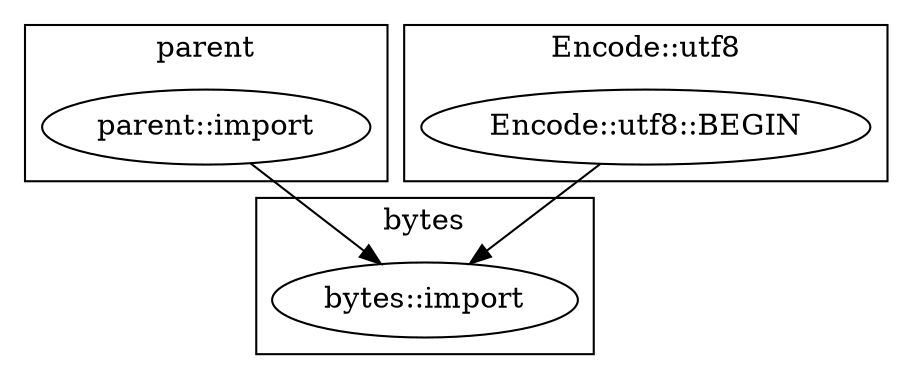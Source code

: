 digraph {
graph [overlap=false]
subgraph cluster_bytes {
	label="bytes";
	"bytes::import";
}
subgraph cluster_parent {
	label="parent";
	"parent::import";
}
subgraph cluster_Encode_utf8 {
	label="Encode::utf8";
	"Encode::utf8::BEGIN";
}
"Encode::utf8::BEGIN" -> "bytes::import";
"parent::import" -> "bytes::import";
}
